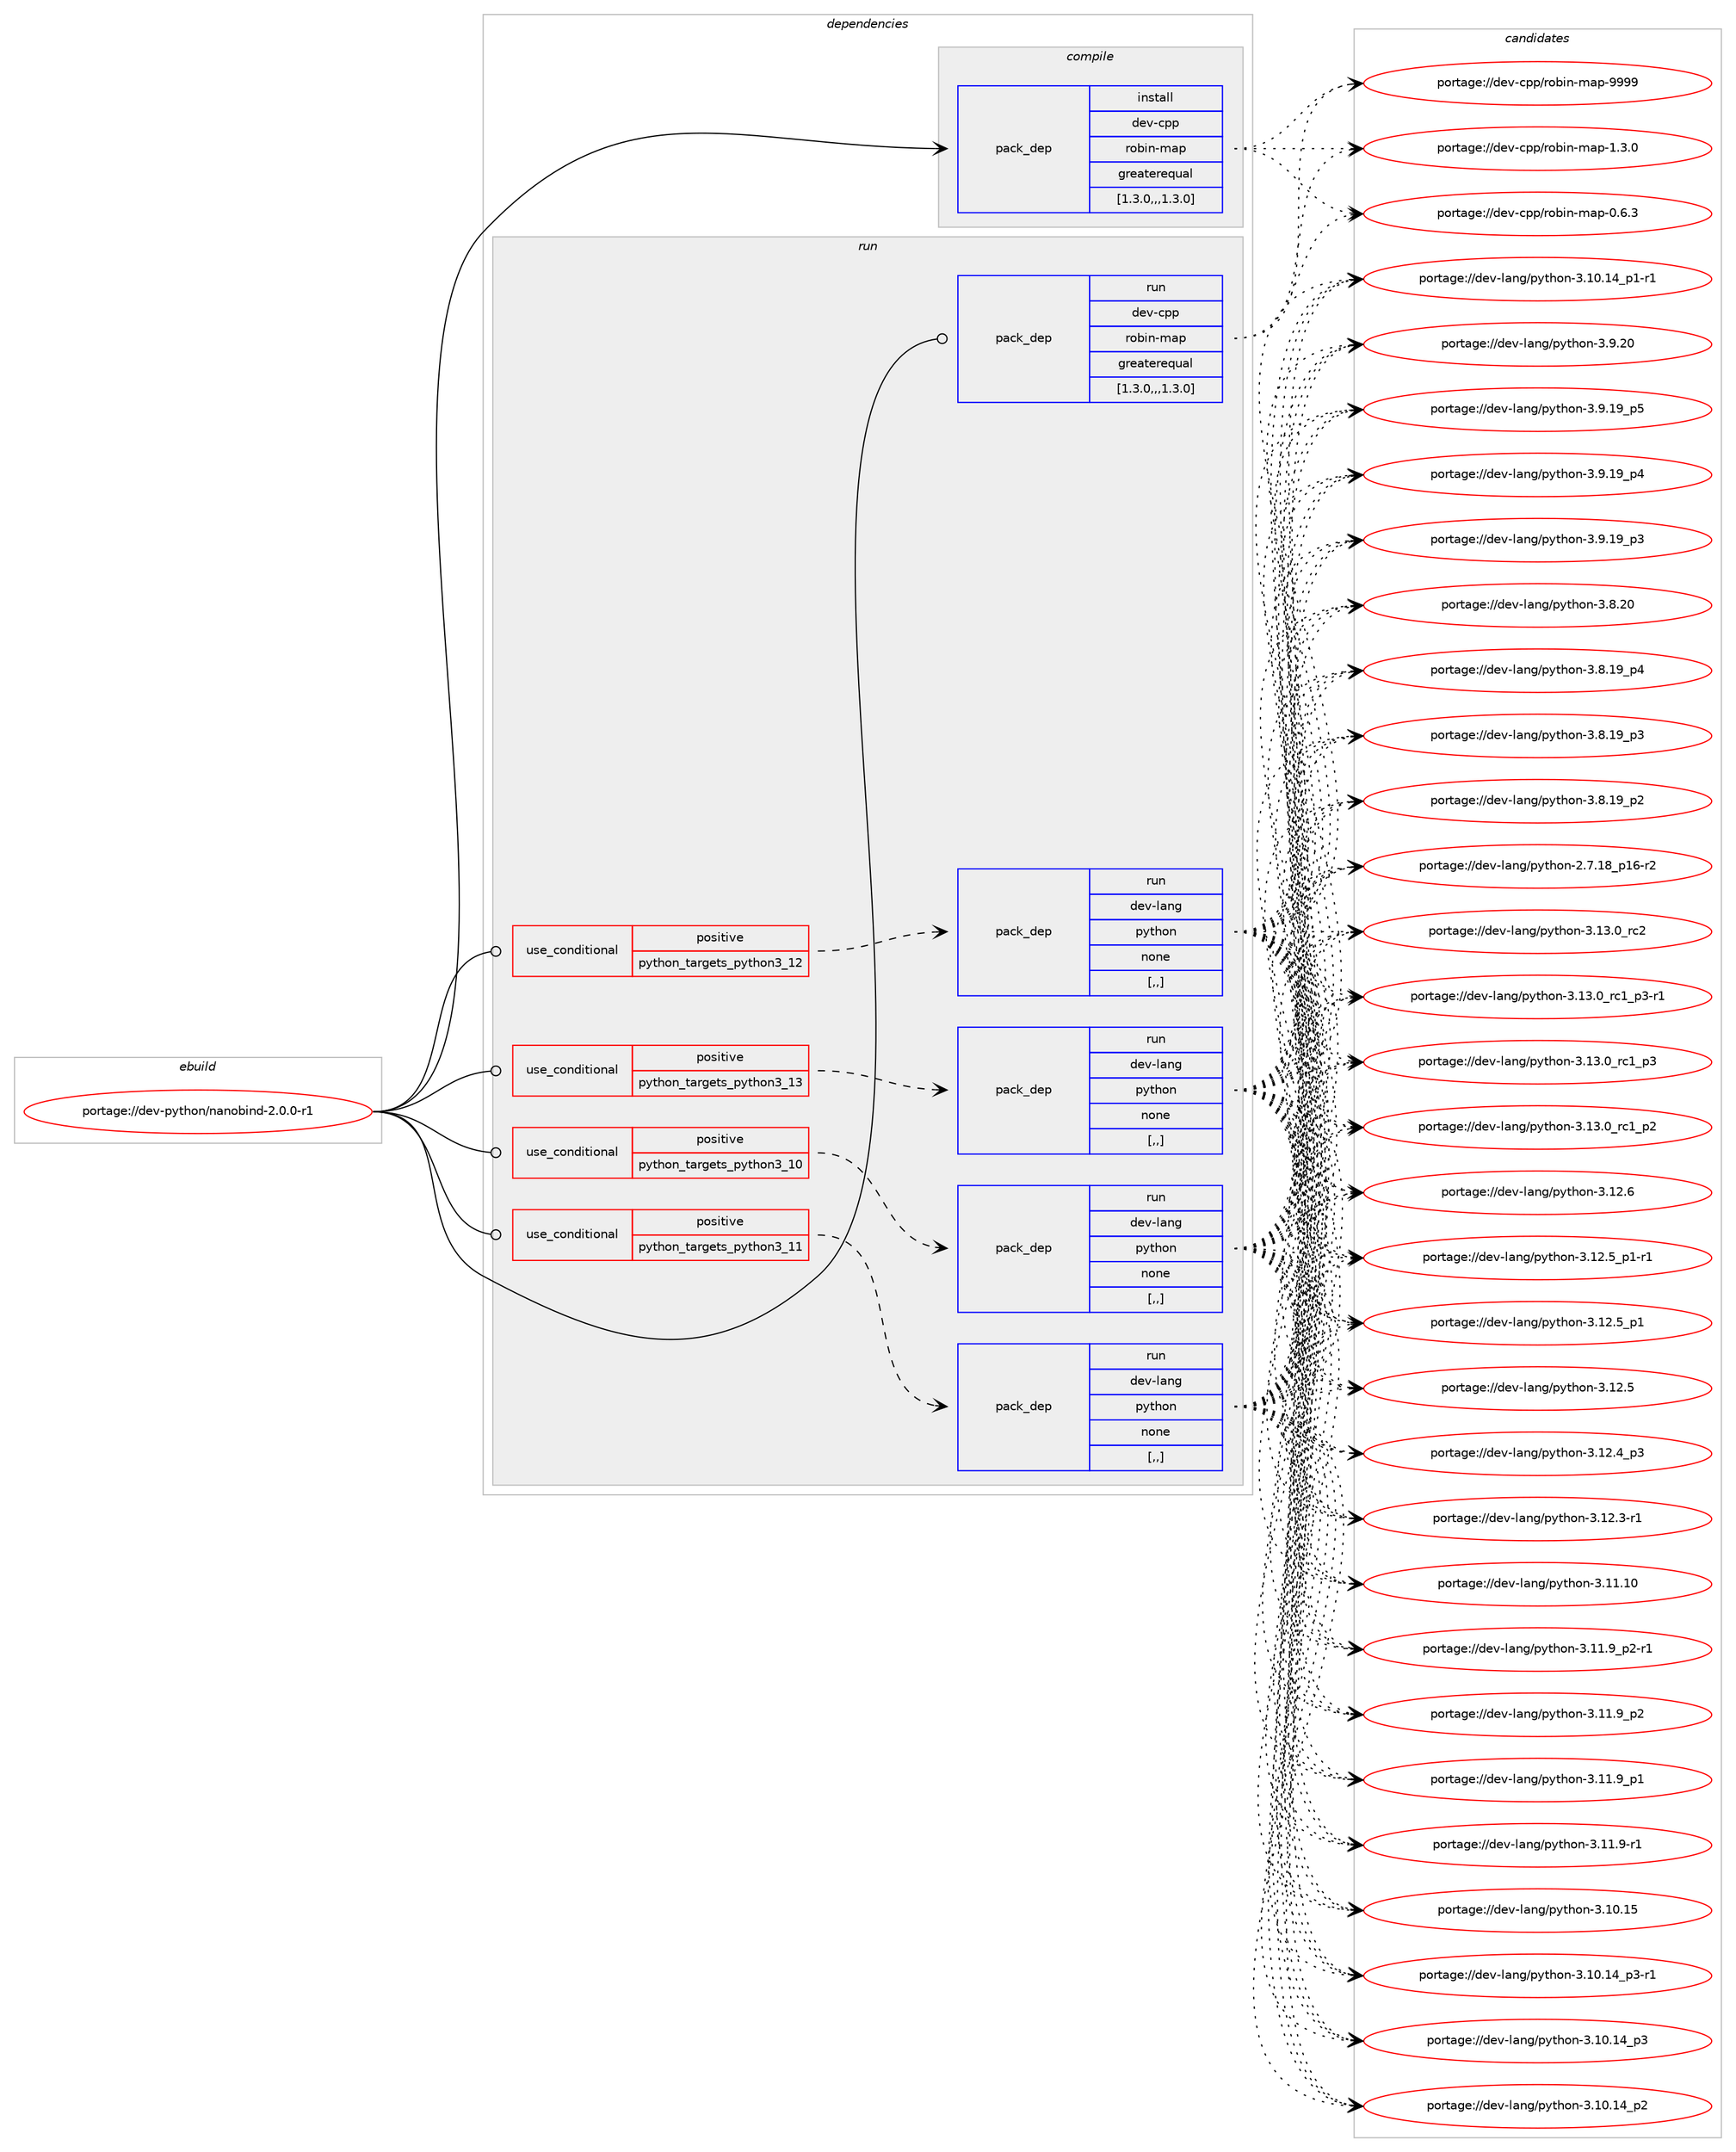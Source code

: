 digraph prolog {

# *************
# Graph options
# *************

newrank=true;
concentrate=true;
compound=true;
graph [rankdir=LR,fontname=Helvetica,fontsize=10,ranksep=1.5];#, ranksep=2.5, nodesep=0.2];
edge  [arrowhead=vee];
node  [fontname=Helvetica,fontsize=10];

# **********
# The ebuild
# **********

subgraph cluster_leftcol {
color=gray;
label=<<i>ebuild</i>>;
id [label="portage://dev-python/nanobind-2.0.0-r1", color=red, width=4, href="../dev-python/nanobind-2.0.0-r1.svg"];
}

# ****************
# The dependencies
# ****************

subgraph cluster_midcol {
color=gray;
label=<<i>dependencies</i>>;
subgraph cluster_compile {
fillcolor="#eeeeee";
style=filled;
label=<<i>compile</i>>;
subgraph pack476394 {
dependency646749 [label=<<TABLE BORDER="0" CELLBORDER="1" CELLSPACING="0" CELLPADDING="4" WIDTH="220"><TR><TD ROWSPAN="6" CELLPADDING="30">pack_dep</TD></TR><TR><TD WIDTH="110">install</TD></TR><TR><TD>dev-cpp</TD></TR><TR><TD>robin-map</TD></TR><TR><TD>greaterequal</TD></TR><TR><TD>[1.3.0,,,1.3.0]</TD></TR></TABLE>>, shape=none, color=blue];
}
id:e -> dependency646749:w [weight=20,style="solid",arrowhead="vee"];
}
subgraph cluster_compileandrun {
fillcolor="#eeeeee";
style=filled;
label=<<i>compile and run</i>>;
}
subgraph cluster_run {
fillcolor="#eeeeee";
style=filled;
label=<<i>run</i>>;
subgraph cond165536 {
dependency646750 [label=<<TABLE BORDER="0" CELLBORDER="1" CELLSPACING="0" CELLPADDING="4"><TR><TD ROWSPAN="3" CELLPADDING="10">use_conditional</TD></TR><TR><TD>positive</TD></TR><TR><TD>python_targets_python3_10</TD></TR></TABLE>>, shape=none, color=red];
subgraph pack476395 {
dependency646751 [label=<<TABLE BORDER="0" CELLBORDER="1" CELLSPACING="0" CELLPADDING="4" WIDTH="220"><TR><TD ROWSPAN="6" CELLPADDING="30">pack_dep</TD></TR><TR><TD WIDTH="110">run</TD></TR><TR><TD>dev-lang</TD></TR><TR><TD>python</TD></TR><TR><TD>none</TD></TR><TR><TD>[,,]</TD></TR></TABLE>>, shape=none, color=blue];
}
dependency646750:e -> dependency646751:w [weight=20,style="dashed",arrowhead="vee"];
}
id:e -> dependency646750:w [weight=20,style="solid",arrowhead="odot"];
subgraph cond165537 {
dependency646752 [label=<<TABLE BORDER="0" CELLBORDER="1" CELLSPACING="0" CELLPADDING="4"><TR><TD ROWSPAN="3" CELLPADDING="10">use_conditional</TD></TR><TR><TD>positive</TD></TR><TR><TD>python_targets_python3_11</TD></TR></TABLE>>, shape=none, color=red];
subgraph pack476396 {
dependency646753 [label=<<TABLE BORDER="0" CELLBORDER="1" CELLSPACING="0" CELLPADDING="4" WIDTH="220"><TR><TD ROWSPAN="6" CELLPADDING="30">pack_dep</TD></TR><TR><TD WIDTH="110">run</TD></TR><TR><TD>dev-lang</TD></TR><TR><TD>python</TD></TR><TR><TD>none</TD></TR><TR><TD>[,,]</TD></TR></TABLE>>, shape=none, color=blue];
}
dependency646752:e -> dependency646753:w [weight=20,style="dashed",arrowhead="vee"];
}
id:e -> dependency646752:w [weight=20,style="solid",arrowhead="odot"];
subgraph cond165538 {
dependency646754 [label=<<TABLE BORDER="0" CELLBORDER="1" CELLSPACING="0" CELLPADDING="4"><TR><TD ROWSPAN="3" CELLPADDING="10">use_conditional</TD></TR><TR><TD>positive</TD></TR><TR><TD>python_targets_python3_12</TD></TR></TABLE>>, shape=none, color=red];
subgraph pack476397 {
dependency646755 [label=<<TABLE BORDER="0" CELLBORDER="1" CELLSPACING="0" CELLPADDING="4" WIDTH="220"><TR><TD ROWSPAN="6" CELLPADDING="30">pack_dep</TD></TR><TR><TD WIDTH="110">run</TD></TR><TR><TD>dev-lang</TD></TR><TR><TD>python</TD></TR><TR><TD>none</TD></TR><TR><TD>[,,]</TD></TR></TABLE>>, shape=none, color=blue];
}
dependency646754:e -> dependency646755:w [weight=20,style="dashed",arrowhead="vee"];
}
id:e -> dependency646754:w [weight=20,style="solid",arrowhead="odot"];
subgraph cond165539 {
dependency646756 [label=<<TABLE BORDER="0" CELLBORDER="1" CELLSPACING="0" CELLPADDING="4"><TR><TD ROWSPAN="3" CELLPADDING="10">use_conditional</TD></TR><TR><TD>positive</TD></TR><TR><TD>python_targets_python3_13</TD></TR></TABLE>>, shape=none, color=red];
subgraph pack476398 {
dependency646757 [label=<<TABLE BORDER="0" CELLBORDER="1" CELLSPACING="0" CELLPADDING="4" WIDTH="220"><TR><TD ROWSPAN="6" CELLPADDING="30">pack_dep</TD></TR><TR><TD WIDTH="110">run</TD></TR><TR><TD>dev-lang</TD></TR><TR><TD>python</TD></TR><TR><TD>none</TD></TR><TR><TD>[,,]</TD></TR></TABLE>>, shape=none, color=blue];
}
dependency646756:e -> dependency646757:w [weight=20,style="dashed",arrowhead="vee"];
}
id:e -> dependency646756:w [weight=20,style="solid",arrowhead="odot"];
subgraph pack476399 {
dependency646758 [label=<<TABLE BORDER="0" CELLBORDER="1" CELLSPACING="0" CELLPADDING="4" WIDTH="220"><TR><TD ROWSPAN="6" CELLPADDING="30">pack_dep</TD></TR><TR><TD WIDTH="110">run</TD></TR><TR><TD>dev-cpp</TD></TR><TR><TD>robin-map</TD></TR><TR><TD>greaterequal</TD></TR><TR><TD>[1.3.0,,,1.3.0]</TD></TR></TABLE>>, shape=none, color=blue];
}
id:e -> dependency646758:w [weight=20,style="solid",arrowhead="odot"];
}
}

# **************
# The candidates
# **************

subgraph cluster_choices {
rank=same;
color=gray;
label=<<i>candidates</i>>;

subgraph choice476394 {
color=black;
nodesep=1;
choice1001011184599112112471141119810511045109971124557575757 [label="portage://dev-cpp/robin-map-9999", color=red, width=4,href="../dev-cpp/robin-map-9999.svg"];
choice100101118459911211247114111981051104510997112454946514648 [label="portage://dev-cpp/robin-map-1.3.0", color=red, width=4,href="../dev-cpp/robin-map-1.3.0.svg"];
choice100101118459911211247114111981051104510997112454846544651 [label="portage://dev-cpp/robin-map-0.6.3", color=red, width=4,href="../dev-cpp/robin-map-0.6.3.svg"];
dependency646749:e -> choice1001011184599112112471141119810511045109971124557575757:w [style=dotted,weight="100"];
dependency646749:e -> choice100101118459911211247114111981051104510997112454946514648:w [style=dotted,weight="100"];
dependency646749:e -> choice100101118459911211247114111981051104510997112454846544651:w [style=dotted,weight="100"];
}
subgraph choice476395 {
color=black;
nodesep=1;
choice10010111845108971101034711212111610411111045514649514648951149950 [label="portage://dev-lang/python-3.13.0_rc2", color=red, width=4,href="../dev-lang/python-3.13.0_rc2.svg"];
choice1001011184510897110103471121211161041111104551464951464895114994995112514511449 [label="portage://dev-lang/python-3.13.0_rc1_p3-r1", color=red, width=4,href="../dev-lang/python-3.13.0_rc1_p3-r1.svg"];
choice100101118451089711010347112121116104111110455146495146489511499499511251 [label="portage://dev-lang/python-3.13.0_rc1_p3", color=red, width=4,href="../dev-lang/python-3.13.0_rc1_p3.svg"];
choice100101118451089711010347112121116104111110455146495146489511499499511250 [label="portage://dev-lang/python-3.13.0_rc1_p2", color=red, width=4,href="../dev-lang/python-3.13.0_rc1_p2.svg"];
choice10010111845108971101034711212111610411111045514649504654 [label="portage://dev-lang/python-3.12.6", color=red, width=4,href="../dev-lang/python-3.12.6.svg"];
choice1001011184510897110103471121211161041111104551464950465395112494511449 [label="portage://dev-lang/python-3.12.5_p1-r1", color=red, width=4,href="../dev-lang/python-3.12.5_p1-r1.svg"];
choice100101118451089711010347112121116104111110455146495046539511249 [label="portage://dev-lang/python-3.12.5_p1", color=red, width=4,href="../dev-lang/python-3.12.5_p1.svg"];
choice10010111845108971101034711212111610411111045514649504653 [label="portage://dev-lang/python-3.12.5", color=red, width=4,href="../dev-lang/python-3.12.5.svg"];
choice100101118451089711010347112121116104111110455146495046529511251 [label="portage://dev-lang/python-3.12.4_p3", color=red, width=4,href="../dev-lang/python-3.12.4_p3.svg"];
choice100101118451089711010347112121116104111110455146495046514511449 [label="portage://dev-lang/python-3.12.3-r1", color=red, width=4,href="../dev-lang/python-3.12.3-r1.svg"];
choice1001011184510897110103471121211161041111104551464949464948 [label="portage://dev-lang/python-3.11.10", color=red, width=4,href="../dev-lang/python-3.11.10.svg"];
choice1001011184510897110103471121211161041111104551464949465795112504511449 [label="portage://dev-lang/python-3.11.9_p2-r1", color=red, width=4,href="../dev-lang/python-3.11.9_p2-r1.svg"];
choice100101118451089711010347112121116104111110455146494946579511250 [label="portage://dev-lang/python-3.11.9_p2", color=red, width=4,href="../dev-lang/python-3.11.9_p2.svg"];
choice100101118451089711010347112121116104111110455146494946579511249 [label="portage://dev-lang/python-3.11.9_p1", color=red, width=4,href="../dev-lang/python-3.11.9_p1.svg"];
choice100101118451089711010347112121116104111110455146494946574511449 [label="portage://dev-lang/python-3.11.9-r1", color=red, width=4,href="../dev-lang/python-3.11.9-r1.svg"];
choice1001011184510897110103471121211161041111104551464948464953 [label="portage://dev-lang/python-3.10.15", color=red, width=4,href="../dev-lang/python-3.10.15.svg"];
choice100101118451089711010347112121116104111110455146494846495295112514511449 [label="portage://dev-lang/python-3.10.14_p3-r1", color=red, width=4,href="../dev-lang/python-3.10.14_p3-r1.svg"];
choice10010111845108971101034711212111610411111045514649484649529511251 [label="portage://dev-lang/python-3.10.14_p3", color=red, width=4,href="../dev-lang/python-3.10.14_p3.svg"];
choice10010111845108971101034711212111610411111045514649484649529511250 [label="portage://dev-lang/python-3.10.14_p2", color=red, width=4,href="../dev-lang/python-3.10.14_p2.svg"];
choice100101118451089711010347112121116104111110455146494846495295112494511449 [label="portage://dev-lang/python-3.10.14_p1-r1", color=red, width=4,href="../dev-lang/python-3.10.14_p1-r1.svg"];
choice10010111845108971101034711212111610411111045514657465048 [label="portage://dev-lang/python-3.9.20", color=red, width=4,href="../dev-lang/python-3.9.20.svg"];
choice100101118451089711010347112121116104111110455146574649579511253 [label="portage://dev-lang/python-3.9.19_p5", color=red, width=4,href="../dev-lang/python-3.9.19_p5.svg"];
choice100101118451089711010347112121116104111110455146574649579511252 [label="portage://dev-lang/python-3.9.19_p4", color=red, width=4,href="../dev-lang/python-3.9.19_p4.svg"];
choice100101118451089711010347112121116104111110455146574649579511251 [label="portage://dev-lang/python-3.9.19_p3", color=red, width=4,href="../dev-lang/python-3.9.19_p3.svg"];
choice10010111845108971101034711212111610411111045514656465048 [label="portage://dev-lang/python-3.8.20", color=red, width=4,href="../dev-lang/python-3.8.20.svg"];
choice100101118451089711010347112121116104111110455146564649579511252 [label="portage://dev-lang/python-3.8.19_p4", color=red, width=4,href="../dev-lang/python-3.8.19_p4.svg"];
choice100101118451089711010347112121116104111110455146564649579511251 [label="portage://dev-lang/python-3.8.19_p3", color=red, width=4,href="../dev-lang/python-3.8.19_p3.svg"];
choice100101118451089711010347112121116104111110455146564649579511250 [label="portage://dev-lang/python-3.8.19_p2", color=red, width=4,href="../dev-lang/python-3.8.19_p2.svg"];
choice100101118451089711010347112121116104111110455046554649569511249544511450 [label="portage://dev-lang/python-2.7.18_p16-r2", color=red, width=4,href="../dev-lang/python-2.7.18_p16-r2.svg"];
dependency646751:e -> choice10010111845108971101034711212111610411111045514649514648951149950:w [style=dotted,weight="100"];
dependency646751:e -> choice1001011184510897110103471121211161041111104551464951464895114994995112514511449:w [style=dotted,weight="100"];
dependency646751:e -> choice100101118451089711010347112121116104111110455146495146489511499499511251:w [style=dotted,weight="100"];
dependency646751:e -> choice100101118451089711010347112121116104111110455146495146489511499499511250:w [style=dotted,weight="100"];
dependency646751:e -> choice10010111845108971101034711212111610411111045514649504654:w [style=dotted,weight="100"];
dependency646751:e -> choice1001011184510897110103471121211161041111104551464950465395112494511449:w [style=dotted,weight="100"];
dependency646751:e -> choice100101118451089711010347112121116104111110455146495046539511249:w [style=dotted,weight="100"];
dependency646751:e -> choice10010111845108971101034711212111610411111045514649504653:w [style=dotted,weight="100"];
dependency646751:e -> choice100101118451089711010347112121116104111110455146495046529511251:w [style=dotted,weight="100"];
dependency646751:e -> choice100101118451089711010347112121116104111110455146495046514511449:w [style=dotted,weight="100"];
dependency646751:e -> choice1001011184510897110103471121211161041111104551464949464948:w [style=dotted,weight="100"];
dependency646751:e -> choice1001011184510897110103471121211161041111104551464949465795112504511449:w [style=dotted,weight="100"];
dependency646751:e -> choice100101118451089711010347112121116104111110455146494946579511250:w [style=dotted,weight="100"];
dependency646751:e -> choice100101118451089711010347112121116104111110455146494946579511249:w [style=dotted,weight="100"];
dependency646751:e -> choice100101118451089711010347112121116104111110455146494946574511449:w [style=dotted,weight="100"];
dependency646751:e -> choice1001011184510897110103471121211161041111104551464948464953:w [style=dotted,weight="100"];
dependency646751:e -> choice100101118451089711010347112121116104111110455146494846495295112514511449:w [style=dotted,weight="100"];
dependency646751:e -> choice10010111845108971101034711212111610411111045514649484649529511251:w [style=dotted,weight="100"];
dependency646751:e -> choice10010111845108971101034711212111610411111045514649484649529511250:w [style=dotted,weight="100"];
dependency646751:e -> choice100101118451089711010347112121116104111110455146494846495295112494511449:w [style=dotted,weight="100"];
dependency646751:e -> choice10010111845108971101034711212111610411111045514657465048:w [style=dotted,weight="100"];
dependency646751:e -> choice100101118451089711010347112121116104111110455146574649579511253:w [style=dotted,weight="100"];
dependency646751:e -> choice100101118451089711010347112121116104111110455146574649579511252:w [style=dotted,weight="100"];
dependency646751:e -> choice100101118451089711010347112121116104111110455146574649579511251:w [style=dotted,weight="100"];
dependency646751:e -> choice10010111845108971101034711212111610411111045514656465048:w [style=dotted,weight="100"];
dependency646751:e -> choice100101118451089711010347112121116104111110455146564649579511252:w [style=dotted,weight="100"];
dependency646751:e -> choice100101118451089711010347112121116104111110455146564649579511251:w [style=dotted,weight="100"];
dependency646751:e -> choice100101118451089711010347112121116104111110455146564649579511250:w [style=dotted,weight="100"];
dependency646751:e -> choice100101118451089711010347112121116104111110455046554649569511249544511450:w [style=dotted,weight="100"];
}
subgraph choice476396 {
color=black;
nodesep=1;
choice10010111845108971101034711212111610411111045514649514648951149950 [label="portage://dev-lang/python-3.13.0_rc2", color=red, width=4,href="../dev-lang/python-3.13.0_rc2.svg"];
choice1001011184510897110103471121211161041111104551464951464895114994995112514511449 [label="portage://dev-lang/python-3.13.0_rc1_p3-r1", color=red, width=4,href="../dev-lang/python-3.13.0_rc1_p3-r1.svg"];
choice100101118451089711010347112121116104111110455146495146489511499499511251 [label="portage://dev-lang/python-3.13.0_rc1_p3", color=red, width=4,href="../dev-lang/python-3.13.0_rc1_p3.svg"];
choice100101118451089711010347112121116104111110455146495146489511499499511250 [label="portage://dev-lang/python-3.13.0_rc1_p2", color=red, width=4,href="../dev-lang/python-3.13.0_rc1_p2.svg"];
choice10010111845108971101034711212111610411111045514649504654 [label="portage://dev-lang/python-3.12.6", color=red, width=4,href="../dev-lang/python-3.12.6.svg"];
choice1001011184510897110103471121211161041111104551464950465395112494511449 [label="portage://dev-lang/python-3.12.5_p1-r1", color=red, width=4,href="../dev-lang/python-3.12.5_p1-r1.svg"];
choice100101118451089711010347112121116104111110455146495046539511249 [label="portage://dev-lang/python-3.12.5_p1", color=red, width=4,href="../dev-lang/python-3.12.5_p1.svg"];
choice10010111845108971101034711212111610411111045514649504653 [label="portage://dev-lang/python-3.12.5", color=red, width=4,href="../dev-lang/python-3.12.5.svg"];
choice100101118451089711010347112121116104111110455146495046529511251 [label="portage://dev-lang/python-3.12.4_p3", color=red, width=4,href="../dev-lang/python-3.12.4_p3.svg"];
choice100101118451089711010347112121116104111110455146495046514511449 [label="portage://dev-lang/python-3.12.3-r1", color=red, width=4,href="../dev-lang/python-3.12.3-r1.svg"];
choice1001011184510897110103471121211161041111104551464949464948 [label="portage://dev-lang/python-3.11.10", color=red, width=4,href="../dev-lang/python-3.11.10.svg"];
choice1001011184510897110103471121211161041111104551464949465795112504511449 [label="portage://dev-lang/python-3.11.9_p2-r1", color=red, width=4,href="../dev-lang/python-3.11.9_p2-r1.svg"];
choice100101118451089711010347112121116104111110455146494946579511250 [label="portage://dev-lang/python-3.11.9_p2", color=red, width=4,href="../dev-lang/python-3.11.9_p2.svg"];
choice100101118451089711010347112121116104111110455146494946579511249 [label="portage://dev-lang/python-3.11.9_p1", color=red, width=4,href="../dev-lang/python-3.11.9_p1.svg"];
choice100101118451089711010347112121116104111110455146494946574511449 [label="portage://dev-lang/python-3.11.9-r1", color=red, width=4,href="../dev-lang/python-3.11.9-r1.svg"];
choice1001011184510897110103471121211161041111104551464948464953 [label="portage://dev-lang/python-3.10.15", color=red, width=4,href="../dev-lang/python-3.10.15.svg"];
choice100101118451089711010347112121116104111110455146494846495295112514511449 [label="portage://dev-lang/python-3.10.14_p3-r1", color=red, width=4,href="../dev-lang/python-3.10.14_p3-r1.svg"];
choice10010111845108971101034711212111610411111045514649484649529511251 [label="portage://dev-lang/python-3.10.14_p3", color=red, width=4,href="../dev-lang/python-3.10.14_p3.svg"];
choice10010111845108971101034711212111610411111045514649484649529511250 [label="portage://dev-lang/python-3.10.14_p2", color=red, width=4,href="../dev-lang/python-3.10.14_p2.svg"];
choice100101118451089711010347112121116104111110455146494846495295112494511449 [label="portage://dev-lang/python-3.10.14_p1-r1", color=red, width=4,href="../dev-lang/python-3.10.14_p1-r1.svg"];
choice10010111845108971101034711212111610411111045514657465048 [label="portage://dev-lang/python-3.9.20", color=red, width=4,href="../dev-lang/python-3.9.20.svg"];
choice100101118451089711010347112121116104111110455146574649579511253 [label="portage://dev-lang/python-3.9.19_p5", color=red, width=4,href="../dev-lang/python-3.9.19_p5.svg"];
choice100101118451089711010347112121116104111110455146574649579511252 [label="portage://dev-lang/python-3.9.19_p4", color=red, width=4,href="../dev-lang/python-3.9.19_p4.svg"];
choice100101118451089711010347112121116104111110455146574649579511251 [label="portage://dev-lang/python-3.9.19_p3", color=red, width=4,href="../dev-lang/python-3.9.19_p3.svg"];
choice10010111845108971101034711212111610411111045514656465048 [label="portage://dev-lang/python-3.8.20", color=red, width=4,href="../dev-lang/python-3.8.20.svg"];
choice100101118451089711010347112121116104111110455146564649579511252 [label="portage://dev-lang/python-3.8.19_p4", color=red, width=4,href="../dev-lang/python-3.8.19_p4.svg"];
choice100101118451089711010347112121116104111110455146564649579511251 [label="portage://dev-lang/python-3.8.19_p3", color=red, width=4,href="../dev-lang/python-3.8.19_p3.svg"];
choice100101118451089711010347112121116104111110455146564649579511250 [label="portage://dev-lang/python-3.8.19_p2", color=red, width=4,href="../dev-lang/python-3.8.19_p2.svg"];
choice100101118451089711010347112121116104111110455046554649569511249544511450 [label="portage://dev-lang/python-2.7.18_p16-r2", color=red, width=4,href="../dev-lang/python-2.7.18_p16-r2.svg"];
dependency646753:e -> choice10010111845108971101034711212111610411111045514649514648951149950:w [style=dotted,weight="100"];
dependency646753:e -> choice1001011184510897110103471121211161041111104551464951464895114994995112514511449:w [style=dotted,weight="100"];
dependency646753:e -> choice100101118451089711010347112121116104111110455146495146489511499499511251:w [style=dotted,weight="100"];
dependency646753:e -> choice100101118451089711010347112121116104111110455146495146489511499499511250:w [style=dotted,weight="100"];
dependency646753:e -> choice10010111845108971101034711212111610411111045514649504654:w [style=dotted,weight="100"];
dependency646753:e -> choice1001011184510897110103471121211161041111104551464950465395112494511449:w [style=dotted,weight="100"];
dependency646753:e -> choice100101118451089711010347112121116104111110455146495046539511249:w [style=dotted,weight="100"];
dependency646753:e -> choice10010111845108971101034711212111610411111045514649504653:w [style=dotted,weight="100"];
dependency646753:e -> choice100101118451089711010347112121116104111110455146495046529511251:w [style=dotted,weight="100"];
dependency646753:e -> choice100101118451089711010347112121116104111110455146495046514511449:w [style=dotted,weight="100"];
dependency646753:e -> choice1001011184510897110103471121211161041111104551464949464948:w [style=dotted,weight="100"];
dependency646753:e -> choice1001011184510897110103471121211161041111104551464949465795112504511449:w [style=dotted,weight="100"];
dependency646753:e -> choice100101118451089711010347112121116104111110455146494946579511250:w [style=dotted,weight="100"];
dependency646753:e -> choice100101118451089711010347112121116104111110455146494946579511249:w [style=dotted,weight="100"];
dependency646753:e -> choice100101118451089711010347112121116104111110455146494946574511449:w [style=dotted,weight="100"];
dependency646753:e -> choice1001011184510897110103471121211161041111104551464948464953:w [style=dotted,weight="100"];
dependency646753:e -> choice100101118451089711010347112121116104111110455146494846495295112514511449:w [style=dotted,weight="100"];
dependency646753:e -> choice10010111845108971101034711212111610411111045514649484649529511251:w [style=dotted,weight="100"];
dependency646753:e -> choice10010111845108971101034711212111610411111045514649484649529511250:w [style=dotted,weight="100"];
dependency646753:e -> choice100101118451089711010347112121116104111110455146494846495295112494511449:w [style=dotted,weight="100"];
dependency646753:e -> choice10010111845108971101034711212111610411111045514657465048:w [style=dotted,weight="100"];
dependency646753:e -> choice100101118451089711010347112121116104111110455146574649579511253:w [style=dotted,weight="100"];
dependency646753:e -> choice100101118451089711010347112121116104111110455146574649579511252:w [style=dotted,weight="100"];
dependency646753:e -> choice100101118451089711010347112121116104111110455146574649579511251:w [style=dotted,weight="100"];
dependency646753:e -> choice10010111845108971101034711212111610411111045514656465048:w [style=dotted,weight="100"];
dependency646753:e -> choice100101118451089711010347112121116104111110455146564649579511252:w [style=dotted,weight="100"];
dependency646753:e -> choice100101118451089711010347112121116104111110455146564649579511251:w [style=dotted,weight="100"];
dependency646753:e -> choice100101118451089711010347112121116104111110455146564649579511250:w [style=dotted,weight="100"];
dependency646753:e -> choice100101118451089711010347112121116104111110455046554649569511249544511450:w [style=dotted,weight="100"];
}
subgraph choice476397 {
color=black;
nodesep=1;
choice10010111845108971101034711212111610411111045514649514648951149950 [label="portage://dev-lang/python-3.13.0_rc2", color=red, width=4,href="../dev-lang/python-3.13.0_rc2.svg"];
choice1001011184510897110103471121211161041111104551464951464895114994995112514511449 [label="portage://dev-lang/python-3.13.0_rc1_p3-r1", color=red, width=4,href="../dev-lang/python-3.13.0_rc1_p3-r1.svg"];
choice100101118451089711010347112121116104111110455146495146489511499499511251 [label="portage://dev-lang/python-3.13.0_rc1_p3", color=red, width=4,href="../dev-lang/python-3.13.0_rc1_p3.svg"];
choice100101118451089711010347112121116104111110455146495146489511499499511250 [label="portage://dev-lang/python-3.13.0_rc1_p2", color=red, width=4,href="../dev-lang/python-3.13.0_rc1_p2.svg"];
choice10010111845108971101034711212111610411111045514649504654 [label="portage://dev-lang/python-3.12.6", color=red, width=4,href="../dev-lang/python-3.12.6.svg"];
choice1001011184510897110103471121211161041111104551464950465395112494511449 [label="portage://dev-lang/python-3.12.5_p1-r1", color=red, width=4,href="../dev-lang/python-3.12.5_p1-r1.svg"];
choice100101118451089711010347112121116104111110455146495046539511249 [label="portage://dev-lang/python-3.12.5_p1", color=red, width=4,href="../dev-lang/python-3.12.5_p1.svg"];
choice10010111845108971101034711212111610411111045514649504653 [label="portage://dev-lang/python-3.12.5", color=red, width=4,href="../dev-lang/python-3.12.5.svg"];
choice100101118451089711010347112121116104111110455146495046529511251 [label="portage://dev-lang/python-3.12.4_p3", color=red, width=4,href="../dev-lang/python-3.12.4_p3.svg"];
choice100101118451089711010347112121116104111110455146495046514511449 [label="portage://dev-lang/python-3.12.3-r1", color=red, width=4,href="../dev-lang/python-3.12.3-r1.svg"];
choice1001011184510897110103471121211161041111104551464949464948 [label="portage://dev-lang/python-3.11.10", color=red, width=4,href="../dev-lang/python-3.11.10.svg"];
choice1001011184510897110103471121211161041111104551464949465795112504511449 [label="portage://dev-lang/python-3.11.9_p2-r1", color=red, width=4,href="../dev-lang/python-3.11.9_p2-r1.svg"];
choice100101118451089711010347112121116104111110455146494946579511250 [label="portage://dev-lang/python-3.11.9_p2", color=red, width=4,href="../dev-lang/python-3.11.9_p2.svg"];
choice100101118451089711010347112121116104111110455146494946579511249 [label="portage://dev-lang/python-3.11.9_p1", color=red, width=4,href="../dev-lang/python-3.11.9_p1.svg"];
choice100101118451089711010347112121116104111110455146494946574511449 [label="portage://dev-lang/python-3.11.9-r1", color=red, width=4,href="../dev-lang/python-3.11.9-r1.svg"];
choice1001011184510897110103471121211161041111104551464948464953 [label="portage://dev-lang/python-3.10.15", color=red, width=4,href="../dev-lang/python-3.10.15.svg"];
choice100101118451089711010347112121116104111110455146494846495295112514511449 [label="portage://dev-lang/python-3.10.14_p3-r1", color=red, width=4,href="../dev-lang/python-3.10.14_p3-r1.svg"];
choice10010111845108971101034711212111610411111045514649484649529511251 [label="portage://dev-lang/python-3.10.14_p3", color=red, width=4,href="../dev-lang/python-3.10.14_p3.svg"];
choice10010111845108971101034711212111610411111045514649484649529511250 [label="portage://dev-lang/python-3.10.14_p2", color=red, width=4,href="../dev-lang/python-3.10.14_p2.svg"];
choice100101118451089711010347112121116104111110455146494846495295112494511449 [label="portage://dev-lang/python-3.10.14_p1-r1", color=red, width=4,href="../dev-lang/python-3.10.14_p1-r1.svg"];
choice10010111845108971101034711212111610411111045514657465048 [label="portage://dev-lang/python-3.9.20", color=red, width=4,href="../dev-lang/python-3.9.20.svg"];
choice100101118451089711010347112121116104111110455146574649579511253 [label="portage://dev-lang/python-3.9.19_p5", color=red, width=4,href="../dev-lang/python-3.9.19_p5.svg"];
choice100101118451089711010347112121116104111110455146574649579511252 [label="portage://dev-lang/python-3.9.19_p4", color=red, width=4,href="../dev-lang/python-3.9.19_p4.svg"];
choice100101118451089711010347112121116104111110455146574649579511251 [label="portage://dev-lang/python-3.9.19_p3", color=red, width=4,href="../dev-lang/python-3.9.19_p3.svg"];
choice10010111845108971101034711212111610411111045514656465048 [label="portage://dev-lang/python-3.8.20", color=red, width=4,href="../dev-lang/python-3.8.20.svg"];
choice100101118451089711010347112121116104111110455146564649579511252 [label="portage://dev-lang/python-3.8.19_p4", color=red, width=4,href="../dev-lang/python-3.8.19_p4.svg"];
choice100101118451089711010347112121116104111110455146564649579511251 [label="portage://dev-lang/python-3.8.19_p3", color=red, width=4,href="../dev-lang/python-3.8.19_p3.svg"];
choice100101118451089711010347112121116104111110455146564649579511250 [label="portage://dev-lang/python-3.8.19_p2", color=red, width=4,href="../dev-lang/python-3.8.19_p2.svg"];
choice100101118451089711010347112121116104111110455046554649569511249544511450 [label="portage://dev-lang/python-2.7.18_p16-r2", color=red, width=4,href="../dev-lang/python-2.7.18_p16-r2.svg"];
dependency646755:e -> choice10010111845108971101034711212111610411111045514649514648951149950:w [style=dotted,weight="100"];
dependency646755:e -> choice1001011184510897110103471121211161041111104551464951464895114994995112514511449:w [style=dotted,weight="100"];
dependency646755:e -> choice100101118451089711010347112121116104111110455146495146489511499499511251:w [style=dotted,weight="100"];
dependency646755:e -> choice100101118451089711010347112121116104111110455146495146489511499499511250:w [style=dotted,weight="100"];
dependency646755:e -> choice10010111845108971101034711212111610411111045514649504654:w [style=dotted,weight="100"];
dependency646755:e -> choice1001011184510897110103471121211161041111104551464950465395112494511449:w [style=dotted,weight="100"];
dependency646755:e -> choice100101118451089711010347112121116104111110455146495046539511249:w [style=dotted,weight="100"];
dependency646755:e -> choice10010111845108971101034711212111610411111045514649504653:w [style=dotted,weight="100"];
dependency646755:e -> choice100101118451089711010347112121116104111110455146495046529511251:w [style=dotted,weight="100"];
dependency646755:e -> choice100101118451089711010347112121116104111110455146495046514511449:w [style=dotted,weight="100"];
dependency646755:e -> choice1001011184510897110103471121211161041111104551464949464948:w [style=dotted,weight="100"];
dependency646755:e -> choice1001011184510897110103471121211161041111104551464949465795112504511449:w [style=dotted,weight="100"];
dependency646755:e -> choice100101118451089711010347112121116104111110455146494946579511250:w [style=dotted,weight="100"];
dependency646755:e -> choice100101118451089711010347112121116104111110455146494946579511249:w [style=dotted,weight="100"];
dependency646755:e -> choice100101118451089711010347112121116104111110455146494946574511449:w [style=dotted,weight="100"];
dependency646755:e -> choice1001011184510897110103471121211161041111104551464948464953:w [style=dotted,weight="100"];
dependency646755:e -> choice100101118451089711010347112121116104111110455146494846495295112514511449:w [style=dotted,weight="100"];
dependency646755:e -> choice10010111845108971101034711212111610411111045514649484649529511251:w [style=dotted,weight="100"];
dependency646755:e -> choice10010111845108971101034711212111610411111045514649484649529511250:w [style=dotted,weight="100"];
dependency646755:e -> choice100101118451089711010347112121116104111110455146494846495295112494511449:w [style=dotted,weight="100"];
dependency646755:e -> choice10010111845108971101034711212111610411111045514657465048:w [style=dotted,weight="100"];
dependency646755:e -> choice100101118451089711010347112121116104111110455146574649579511253:w [style=dotted,weight="100"];
dependency646755:e -> choice100101118451089711010347112121116104111110455146574649579511252:w [style=dotted,weight="100"];
dependency646755:e -> choice100101118451089711010347112121116104111110455146574649579511251:w [style=dotted,weight="100"];
dependency646755:e -> choice10010111845108971101034711212111610411111045514656465048:w [style=dotted,weight="100"];
dependency646755:e -> choice100101118451089711010347112121116104111110455146564649579511252:w [style=dotted,weight="100"];
dependency646755:e -> choice100101118451089711010347112121116104111110455146564649579511251:w [style=dotted,weight="100"];
dependency646755:e -> choice100101118451089711010347112121116104111110455146564649579511250:w [style=dotted,weight="100"];
dependency646755:e -> choice100101118451089711010347112121116104111110455046554649569511249544511450:w [style=dotted,weight="100"];
}
subgraph choice476398 {
color=black;
nodesep=1;
choice10010111845108971101034711212111610411111045514649514648951149950 [label="portage://dev-lang/python-3.13.0_rc2", color=red, width=4,href="../dev-lang/python-3.13.0_rc2.svg"];
choice1001011184510897110103471121211161041111104551464951464895114994995112514511449 [label="portage://dev-lang/python-3.13.0_rc1_p3-r1", color=red, width=4,href="../dev-lang/python-3.13.0_rc1_p3-r1.svg"];
choice100101118451089711010347112121116104111110455146495146489511499499511251 [label="portage://dev-lang/python-3.13.0_rc1_p3", color=red, width=4,href="../dev-lang/python-3.13.0_rc1_p3.svg"];
choice100101118451089711010347112121116104111110455146495146489511499499511250 [label="portage://dev-lang/python-3.13.0_rc1_p2", color=red, width=4,href="../dev-lang/python-3.13.0_rc1_p2.svg"];
choice10010111845108971101034711212111610411111045514649504654 [label="portage://dev-lang/python-3.12.6", color=red, width=4,href="../dev-lang/python-3.12.6.svg"];
choice1001011184510897110103471121211161041111104551464950465395112494511449 [label="portage://dev-lang/python-3.12.5_p1-r1", color=red, width=4,href="../dev-lang/python-3.12.5_p1-r1.svg"];
choice100101118451089711010347112121116104111110455146495046539511249 [label="portage://dev-lang/python-3.12.5_p1", color=red, width=4,href="../dev-lang/python-3.12.5_p1.svg"];
choice10010111845108971101034711212111610411111045514649504653 [label="portage://dev-lang/python-3.12.5", color=red, width=4,href="../dev-lang/python-3.12.5.svg"];
choice100101118451089711010347112121116104111110455146495046529511251 [label="portage://dev-lang/python-3.12.4_p3", color=red, width=4,href="../dev-lang/python-3.12.4_p3.svg"];
choice100101118451089711010347112121116104111110455146495046514511449 [label="portage://dev-lang/python-3.12.3-r1", color=red, width=4,href="../dev-lang/python-3.12.3-r1.svg"];
choice1001011184510897110103471121211161041111104551464949464948 [label="portage://dev-lang/python-3.11.10", color=red, width=4,href="../dev-lang/python-3.11.10.svg"];
choice1001011184510897110103471121211161041111104551464949465795112504511449 [label="portage://dev-lang/python-3.11.9_p2-r1", color=red, width=4,href="../dev-lang/python-3.11.9_p2-r1.svg"];
choice100101118451089711010347112121116104111110455146494946579511250 [label="portage://dev-lang/python-3.11.9_p2", color=red, width=4,href="../dev-lang/python-3.11.9_p2.svg"];
choice100101118451089711010347112121116104111110455146494946579511249 [label="portage://dev-lang/python-3.11.9_p1", color=red, width=4,href="../dev-lang/python-3.11.9_p1.svg"];
choice100101118451089711010347112121116104111110455146494946574511449 [label="portage://dev-lang/python-3.11.9-r1", color=red, width=4,href="../dev-lang/python-3.11.9-r1.svg"];
choice1001011184510897110103471121211161041111104551464948464953 [label="portage://dev-lang/python-3.10.15", color=red, width=4,href="../dev-lang/python-3.10.15.svg"];
choice100101118451089711010347112121116104111110455146494846495295112514511449 [label="portage://dev-lang/python-3.10.14_p3-r1", color=red, width=4,href="../dev-lang/python-3.10.14_p3-r1.svg"];
choice10010111845108971101034711212111610411111045514649484649529511251 [label="portage://dev-lang/python-3.10.14_p3", color=red, width=4,href="../dev-lang/python-3.10.14_p3.svg"];
choice10010111845108971101034711212111610411111045514649484649529511250 [label="portage://dev-lang/python-3.10.14_p2", color=red, width=4,href="../dev-lang/python-3.10.14_p2.svg"];
choice100101118451089711010347112121116104111110455146494846495295112494511449 [label="portage://dev-lang/python-3.10.14_p1-r1", color=red, width=4,href="../dev-lang/python-3.10.14_p1-r1.svg"];
choice10010111845108971101034711212111610411111045514657465048 [label="portage://dev-lang/python-3.9.20", color=red, width=4,href="../dev-lang/python-3.9.20.svg"];
choice100101118451089711010347112121116104111110455146574649579511253 [label="portage://dev-lang/python-3.9.19_p5", color=red, width=4,href="../dev-lang/python-3.9.19_p5.svg"];
choice100101118451089711010347112121116104111110455146574649579511252 [label="portage://dev-lang/python-3.9.19_p4", color=red, width=4,href="../dev-lang/python-3.9.19_p4.svg"];
choice100101118451089711010347112121116104111110455146574649579511251 [label="portage://dev-lang/python-3.9.19_p3", color=red, width=4,href="../dev-lang/python-3.9.19_p3.svg"];
choice10010111845108971101034711212111610411111045514656465048 [label="portage://dev-lang/python-3.8.20", color=red, width=4,href="../dev-lang/python-3.8.20.svg"];
choice100101118451089711010347112121116104111110455146564649579511252 [label="portage://dev-lang/python-3.8.19_p4", color=red, width=4,href="../dev-lang/python-3.8.19_p4.svg"];
choice100101118451089711010347112121116104111110455146564649579511251 [label="portage://dev-lang/python-3.8.19_p3", color=red, width=4,href="../dev-lang/python-3.8.19_p3.svg"];
choice100101118451089711010347112121116104111110455146564649579511250 [label="portage://dev-lang/python-3.8.19_p2", color=red, width=4,href="../dev-lang/python-3.8.19_p2.svg"];
choice100101118451089711010347112121116104111110455046554649569511249544511450 [label="portage://dev-lang/python-2.7.18_p16-r2", color=red, width=4,href="../dev-lang/python-2.7.18_p16-r2.svg"];
dependency646757:e -> choice10010111845108971101034711212111610411111045514649514648951149950:w [style=dotted,weight="100"];
dependency646757:e -> choice1001011184510897110103471121211161041111104551464951464895114994995112514511449:w [style=dotted,weight="100"];
dependency646757:e -> choice100101118451089711010347112121116104111110455146495146489511499499511251:w [style=dotted,weight="100"];
dependency646757:e -> choice100101118451089711010347112121116104111110455146495146489511499499511250:w [style=dotted,weight="100"];
dependency646757:e -> choice10010111845108971101034711212111610411111045514649504654:w [style=dotted,weight="100"];
dependency646757:e -> choice1001011184510897110103471121211161041111104551464950465395112494511449:w [style=dotted,weight="100"];
dependency646757:e -> choice100101118451089711010347112121116104111110455146495046539511249:w [style=dotted,weight="100"];
dependency646757:e -> choice10010111845108971101034711212111610411111045514649504653:w [style=dotted,weight="100"];
dependency646757:e -> choice100101118451089711010347112121116104111110455146495046529511251:w [style=dotted,weight="100"];
dependency646757:e -> choice100101118451089711010347112121116104111110455146495046514511449:w [style=dotted,weight="100"];
dependency646757:e -> choice1001011184510897110103471121211161041111104551464949464948:w [style=dotted,weight="100"];
dependency646757:e -> choice1001011184510897110103471121211161041111104551464949465795112504511449:w [style=dotted,weight="100"];
dependency646757:e -> choice100101118451089711010347112121116104111110455146494946579511250:w [style=dotted,weight="100"];
dependency646757:e -> choice100101118451089711010347112121116104111110455146494946579511249:w [style=dotted,weight="100"];
dependency646757:e -> choice100101118451089711010347112121116104111110455146494946574511449:w [style=dotted,weight="100"];
dependency646757:e -> choice1001011184510897110103471121211161041111104551464948464953:w [style=dotted,weight="100"];
dependency646757:e -> choice100101118451089711010347112121116104111110455146494846495295112514511449:w [style=dotted,weight="100"];
dependency646757:e -> choice10010111845108971101034711212111610411111045514649484649529511251:w [style=dotted,weight="100"];
dependency646757:e -> choice10010111845108971101034711212111610411111045514649484649529511250:w [style=dotted,weight="100"];
dependency646757:e -> choice100101118451089711010347112121116104111110455146494846495295112494511449:w [style=dotted,weight="100"];
dependency646757:e -> choice10010111845108971101034711212111610411111045514657465048:w [style=dotted,weight="100"];
dependency646757:e -> choice100101118451089711010347112121116104111110455146574649579511253:w [style=dotted,weight="100"];
dependency646757:e -> choice100101118451089711010347112121116104111110455146574649579511252:w [style=dotted,weight="100"];
dependency646757:e -> choice100101118451089711010347112121116104111110455146574649579511251:w [style=dotted,weight="100"];
dependency646757:e -> choice10010111845108971101034711212111610411111045514656465048:w [style=dotted,weight="100"];
dependency646757:e -> choice100101118451089711010347112121116104111110455146564649579511252:w [style=dotted,weight="100"];
dependency646757:e -> choice100101118451089711010347112121116104111110455146564649579511251:w [style=dotted,weight="100"];
dependency646757:e -> choice100101118451089711010347112121116104111110455146564649579511250:w [style=dotted,weight="100"];
dependency646757:e -> choice100101118451089711010347112121116104111110455046554649569511249544511450:w [style=dotted,weight="100"];
}
subgraph choice476399 {
color=black;
nodesep=1;
choice1001011184599112112471141119810511045109971124557575757 [label="portage://dev-cpp/robin-map-9999", color=red, width=4,href="../dev-cpp/robin-map-9999.svg"];
choice100101118459911211247114111981051104510997112454946514648 [label="portage://dev-cpp/robin-map-1.3.0", color=red, width=4,href="../dev-cpp/robin-map-1.3.0.svg"];
choice100101118459911211247114111981051104510997112454846544651 [label="portage://dev-cpp/robin-map-0.6.3", color=red, width=4,href="../dev-cpp/robin-map-0.6.3.svg"];
dependency646758:e -> choice1001011184599112112471141119810511045109971124557575757:w [style=dotted,weight="100"];
dependency646758:e -> choice100101118459911211247114111981051104510997112454946514648:w [style=dotted,weight="100"];
dependency646758:e -> choice100101118459911211247114111981051104510997112454846544651:w [style=dotted,weight="100"];
}
}

}
